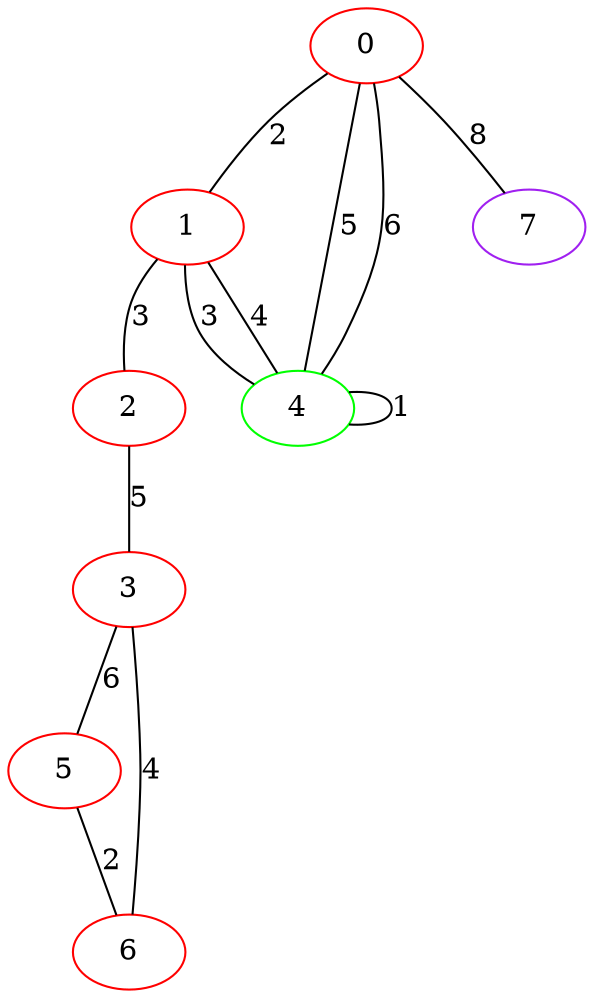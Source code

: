 graph "" {
0 [color=red, weight=1];
1 [color=red, weight=1];
2 [color=red, weight=1];
3 [color=red, weight=1];
4 [color=green, weight=2];
5 [color=red, weight=1];
6 [color=red, weight=1];
7 [color=purple, weight=4];
0 -- 1  [key=0, label=2];
0 -- 4  [key=0, label=5];
0 -- 4  [key=1, label=6];
0 -- 7  [key=0, label=8];
1 -- 2  [key=0, label=3];
1 -- 4  [key=0, label=3];
1 -- 4  [key=1, label=4];
2 -- 3  [key=0, label=5];
3 -- 5  [key=0, label=6];
3 -- 6  [key=0, label=4];
4 -- 4  [key=0, label=1];
5 -- 6  [key=0, label=2];
}
